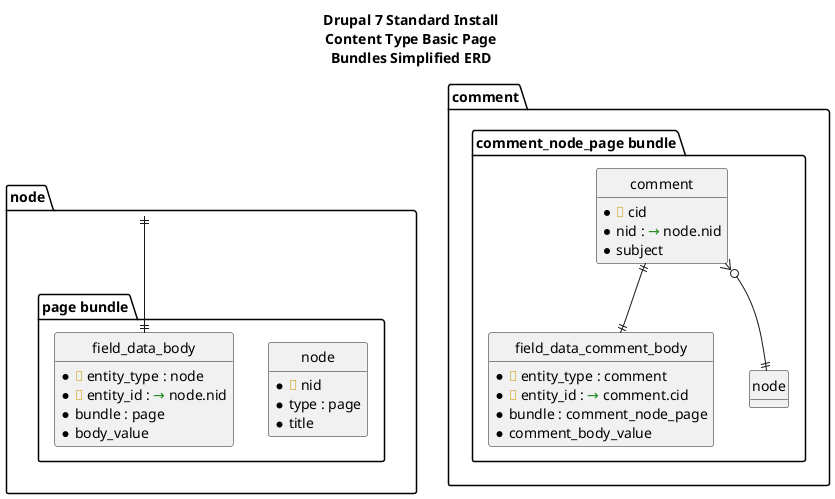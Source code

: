 @startuml

title Drupal 7 Standard Install\nContent Type Basic Page\nBundles Simplified ERD

hide circles
hide empty methods

!define KEY <color #D4AF37><U+1F511></color>
!define INDEX <color #888888><U+1F5C2></color>
!define FK <color #228B22><U+2192></color>

package "node.page bundle" {

  entity "node" {
    * KEY nid
    * type : page
    * title
  }

  entity "field_data_body" {
    * KEY entity_type : node
    * KEY entity_id : FK node.nid
    * bundle : page
    * body_value
  }

}

node ||--|| field_data_body

package "comment.comment_node_page bundle" {

  entity "comment" {
    * KEY cid
    * nid : FK node.nid
    * subject
  }

  entity "field_data_comment_body" {
    * KEY entity_type : comment
    * KEY entity_id : FK comment.cid
    * bundle : comment_node_page
    * comment_body_value
  }

  comment ||--|| field_data_comment_body
  comment }o--|| node
}


@enduml
